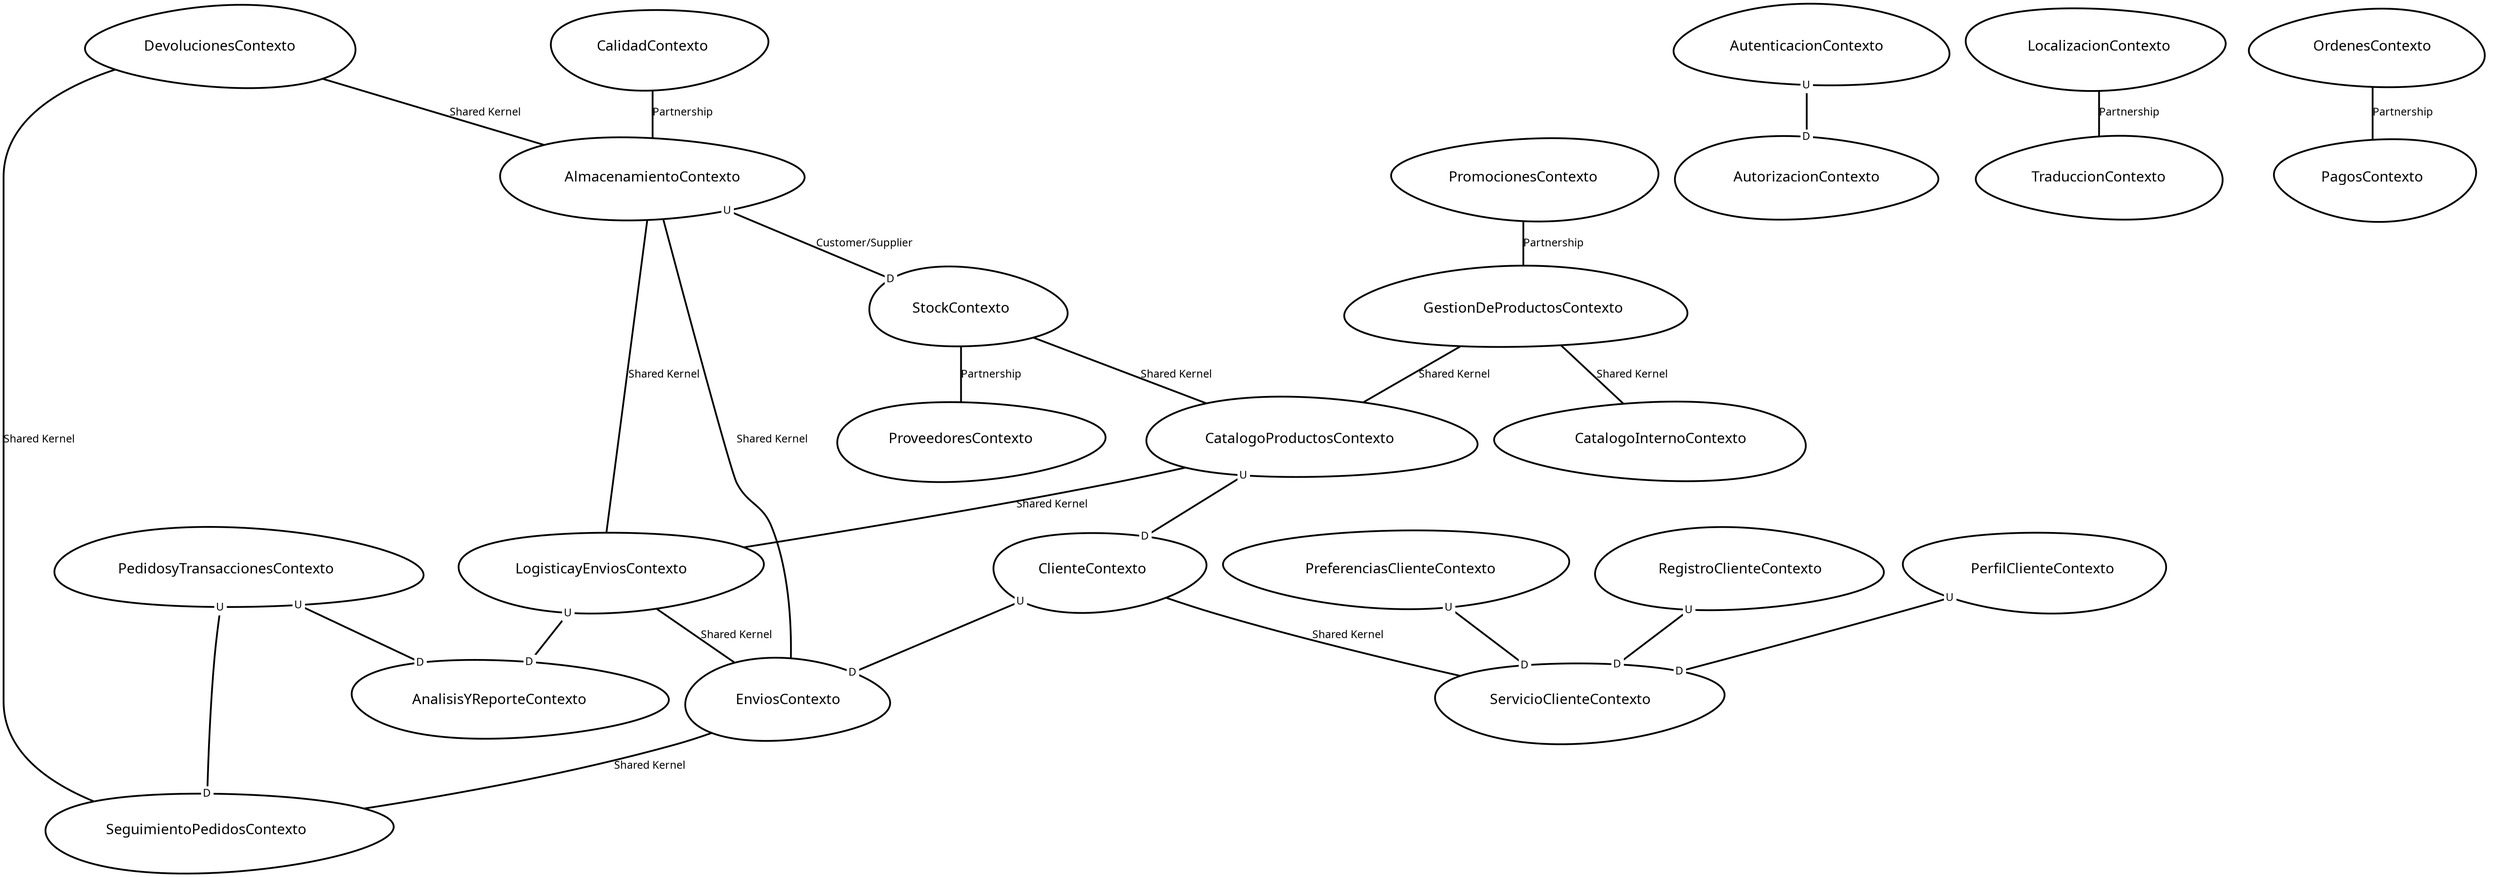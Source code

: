 digraph "ContextMapGraph" {
graph ["imagepath"="/tmp/GraphvizJava"]
"AlmacenamientoContexto" ["margin"="0.3","orientation"="275","shape"="egg","fontsize"="16","style"="bold","label"="AlmacenamientoContexto\n","fontname"="sans-serif"]
"StockContexto" ["margin"="0.3","orientation"="137","shape"="egg","fontsize"="16","style"="bold","label"="StockContexto\n","fontname"="sans-serif"]
"CatalogoProductosContexto" ["margin"="0.3","orientation"="135","shape"="egg","fontsize"="16","style"="bold","label"="CatalogoProductosContexto\n","fontname"="sans-serif"]
"LogisticayEnviosContexto" ["margin"="0.3","orientation"="52","shape"="egg","fontsize"="16","style"="bold","label"="LogisticayEnviosContexto\n","fontname"="sans-serif"]
"AnalisisYReporteContexto" ["margin"="0.3","orientation"="155","shape"="egg","fontsize"="16","style"="bold","label"="AnalisisYReporteContexto\n","fontname"="sans-serif"]
"EnviosContexto" ["margin"="0.3","orientation"="259","shape"="egg","fontsize"="16","style"="bold","label"="EnviosContexto\n","fontname"="sans-serif"]
"SeguimientoPedidosContexto" ["margin"="0.3","orientation"="43","shape"="egg","fontsize"="16","style"="bold","label"="SeguimientoPedidosContexto\n","fontname"="sans-serif"]
"ClienteContexto" ["margin"="0.3","orientation"="47","shape"="egg","fontsize"="16","style"="bold","label"="ClienteContexto\n","fontname"="sans-serif"]
"ServicioClienteContexto" ["margin"="0.3","orientation"="52","shape"="egg","fontsize"="16","style"="bold","label"="ServicioClienteContexto\n","fontname"="sans-serif"]
"ProveedoresContexto" ["margin"="0.3","orientation"="36","shape"="egg","fontsize"="16","style"="bold","label"="ProveedoresContexto\n","fontname"="sans-serif"]
"AutenticacionContexto" ["margin"="0.3","orientation"="115","shape"="egg","fontsize"="16","style"="bold","label"="AutenticacionContexto\n","fontname"="sans-serif"]
"AutorizacionContexto" ["margin"="0.3","orientation"="267","shape"="egg","fontsize"="16","style"="bold","label"="AutorizacionContexto\n","fontname"="sans-serif"]
"CalidadContexto" ["margin"="0.3","orientation"="51","shape"="egg","fontsize"="16","style"="bold","label"="CalidadContexto\n","fontname"="sans-serif"]
"CatalogoInternoContexto" ["margin"="0.3","orientation"="332","shape"="egg","fontsize"="16","style"="bold","label"="CatalogoInternoContexto\n","fontname"="sans-serif"]
"DevolucionesContexto" ["margin"="0.3","orientation"="96","shape"="egg","fontsize"="16","style"="bold","label"="DevolucionesContexto\n","fontname"="sans-serif"]
"GestionDeProductosContexto" ["margin"="0.3","orientation"="241","shape"="egg","fontsize"="16","style"="bold","label"="GestionDeProductosContexto\n","fontname"="sans-serif"]
"LocalizacionContexto" ["margin"="0.3","orientation"="291","shape"="egg","fontsize"="16","style"="bold","label"="LocalizacionContexto\n","fontname"="sans-serif"]
"TraduccionContexto" ["margin"="0.3","orientation"="94","shape"="egg","fontsize"="16","style"="bold","label"="TraduccionContexto\n","fontname"="sans-serif"]
"OrdenesContexto" ["margin"="0.3","orientation"="343","shape"="egg","fontsize"="16","style"="bold","label"="OrdenesContexto\n","fontname"="sans-serif"]
"PagosContexto" ["margin"="0.3","orientation"="70","shape"="egg","fontsize"="16","style"="bold","label"="PagosContexto\n","fontname"="sans-serif"]
"PedidosyTransaccionesContexto" ["margin"="0.3","orientation"="132","shape"="egg","fontsize"="16","style"="bold","label"="PedidosyTransaccionesContexto\n","fontname"="sans-serif"]
"PerfilClienteContexto" ["margin"="0.3","orientation"="308","shape"="egg","fontsize"="16","style"="bold","label"="PerfilClienteContexto\n","fontname"="sans-serif"]
"PreferenciasClienteContexto" ["margin"="0.3","orientation"="189","shape"="egg","fontsize"="16","style"="bold","label"="PreferenciasClienteContexto\n","fontname"="sans-serif"]
"PromocionesContexto" ["margin"="0.3","orientation"="77","shape"="egg","fontsize"="16","style"="bold","label"="PromocionesContexto\n","fontname"="sans-serif"]
"RegistroClienteContexto" ["margin"="0.3","orientation"="259","shape"="egg","fontsize"="16","style"="bold","label"="RegistroClienteContexto\n","fontname"="sans-serif"]
"AlmacenamientoContexto" -> "StockContexto" ["headlabel"=<<table cellspacing="0" cellborder="0" border="0">
<tr><td bgcolor="white">D</td></tr>
</table>>,"labeldistance"="0","fontsize"="12","taillabel"=<<table cellspacing="0" cellborder="0" border="0">
<tr><td bgcolor="white">U</td></tr>
</table>>,"style"="bold","label"="Customer/Supplier","dir"="none","fontname"="sans-serif"]
"StockContexto" -> "CatalogoProductosContexto" ["fontsize"="12","style"="bold","label"="Shared Kernel","dir"="none","fontname"="sans-serif"]
"StockContexto" -> "ProveedoresContexto" ["fontsize"="12","style"="bold","label"="Partnership","dir"="none","fontname"="sans-serif"]
"CatalogoProductosContexto" -> "LogisticayEnviosContexto" ["fontsize"="12","style"="bold","label"="Shared Kernel","dir"="none","fontname"="sans-serif"]
"CatalogoProductosContexto" -> "ClienteContexto" ["headlabel"=<<table cellspacing="0" cellborder="0" border="0">
<tr><td bgcolor="white">D</td></tr>
</table>>,"labeldistance"="0","fontsize"="12","taillabel"=<<table cellspacing="0" cellborder="0" border="0">
<tr><td bgcolor="white">U</td></tr>
</table>>,"style"="bold","label"="                                        ","dir"="none","fontname"="sans-serif"]
"LogisticayEnviosContexto" -> "AnalisisYReporteContexto" ["headlabel"=<<table cellspacing="0" cellborder="0" border="0">
<tr><td bgcolor="white">D</td></tr>
</table>>,"labeldistance"="0","fontsize"="12","taillabel"=<<table cellspacing="0" cellborder="0" border="0">
<tr><td bgcolor="white">U</td></tr>
</table>>,"style"="bold","label"="                                        ","dir"="none","fontname"="sans-serif"]
"LogisticayEnviosContexto" -> "EnviosContexto" ["fontsize"="12","style"="bold","label"="Shared Kernel","dir"="none","fontname"="sans-serif"]
"LogisticayEnviosContexto" -> "AlmacenamientoContexto" ["fontsize"="12","style"="bold","label"="Shared Kernel","dir"="none","fontname"="sans-serif"]
"EnviosContexto" -> "SeguimientoPedidosContexto" ["fontsize"="12","style"="bold","label"="Shared Kernel","dir"="none","fontname"="sans-serif"]
"EnviosContexto" -> "AlmacenamientoContexto" ["fontsize"="12","style"="bold","label"="Shared Kernel","dir"="none","fontname"="sans-serif"]
"ClienteContexto" -> "EnviosContexto" ["headlabel"=<<table cellspacing="0" cellborder="0" border="0">
<tr><td bgcolor="white">D</td></tr>
</table>>,"labeldistance"="0","fontsize"="12","taillabel"=<<table cellspacing="0" cellborder="0" border="0">
<tr><td bgcolor="white">U</td></tr>
</table>>,"style"="bold","label"="                                        ","dir"="none","fontname"="sans-serif"]
"ClienteContexto" -> "ServicioClienteContexto" ["fontsize"="12","style"="bold","label"="Shared Kernel","dir"="none","fontname"="sans-serif"]
"AutenticacionContexto" -> "AutorizacionContexto" ["headlabel"=<<table cellspacing="0" cellborder="0" border="0">
<tr><td bgcolor="white">D</td></tr>
</table>>,"labeldistance"="0","fontsize"="12","taillabel"=<<table cellspacing="0" cellborder="0" border="0">
<tr><td bgcolor="white">U</td></tr>
</table>>,"style"="bold","label"="                                        ","dir"="none","fontname"="sans-serif"]
"CalidadContexto" -> "AlmacenamientoContexto" ["fontsize"="12","style"="bold","label"="Partnership","dir"="none","fontname"="sans-serif"]
"DevolucionesContexto" -> "AlmacenamientoContexto" ["fontsize"="12","style"="bold","label"="Shared Kernel","dir"="none","fontname"="sans-serif"]
"DevolucionesContexto" -> "SeguimientoPedidosContexto" ["fontsize"="12","style"="bold","label"="Shared Kernel","dir"="none","fontname"="sans-serif"]
"GestionDeProductosContexto" -> "CatalogoInternoContexto" ["fontsize"="12","style"="bold","label"="Shared Kernel","dir"="none","fontname"="sans-serif"]
"GestionDeProductosContexto" -> "CatalogoProductosContexto" ["fontsize"="12","style"="bold","label"="Shared Kernel","dir"="none","fontname"="sans-serif"]
"LocalizacionContexto" -> "TraduccionContexto" ["fontsize"="12","style"="bold","label"="Partnership","dir"="none","fontname"="sans-serif"]
"OrdenesContexto" -> "PagosContexto" ["fontsize"="12","style"="bold","label"="Partnership","dir"="none","fontname"="sans-serif"]
"PedidosyTransaccionesContexto" -> "SeguimientoPedidosContexto" ["headlabel"=<<table cellspacing="0" cellborder="0" border="0">
<tr><td bgcolor="white">D</td></tr>
</table>>,"labeldistance"="0","fontsize"="12","taillabel"=<<table cellspacing="0" cellborder="0" border="0">
<tr><td bgcolor="white">U</td></tr>
</table>>,"style"="bold","label"="                                        ","dir"="none","fontname"="sans-serif"]
"PedidosyTransaccionesContexto" -> "AnalisisYReporteContexto" ["headlabel"=<<table cellspacing="0" cellborder="0" border="0">
<tr><td bgcolor="white">D</td></tr>
</table>>,"labeldistance"="0","fontsize"="12","taillabel"=<<table cellspacing="0" cellborder="0" border="0">
<tr><td bgcolor="white">U</td></tr>
</table>>,"style"="bold","label"="                                        ","dir"="none","fontname"="sans-serif"]
"PerfilClienteContexto" -> "ServicioClienteContexto" ["headlabel"=<<table cellspacing="0" cellborder="0" border="0">
<tr><td bgcolor="white">D</td></tr>
</table>>,"labeldistance"="0","fontsize"="12","taillabel"=<<table cellspacing="0" cellborder="0" border="0">
<tr><td bgcolor="white">U</td></tr>
</table>>,"style"="bold","label"="                                        ","dir"="none","fontname"="sans-serif"]
"PreferenciasClienteContexto" -> "ServicioClienteContexto" ["headlabel"=<<table cellspacing="0" cellborder="0" border="0">
<tr><td bgcolor="white">D</td></tr>
</table>>,"labeldistance"="0","fontsize"="12","taillabel"=<<table cellspacing="0" cellborder="0" border="0">
<tr><td bgcolor="white">U</td></tr>
</table>>,"style"="bold","label"="                                        ","dir"="none","fontname"="sans-serif"]
"PromocionesContexto" -> "GestionDeProductosContexto" ["fontsize"="12","style"="bold","label"="Partnership","dir"="none","fontname"="sans-serif"]
"RegistroClienteContexto" -> "ServicioClienteContexto" ["headlabel"=<<table cellspacing="0" cellborder="0" border="0">
<tr><td bgcolor="white">D</td></tr>
</table>>,"labeldistance"="0","fontsize"="12","taillabel"=<<table cellspacing="0" cellborder="0" border="0">
<tr><td bgcolor="white">U</td></tr>
</table>>,"style"="bold","label"="                                        ","dir"="none","fontname"="sans-serif"]
}